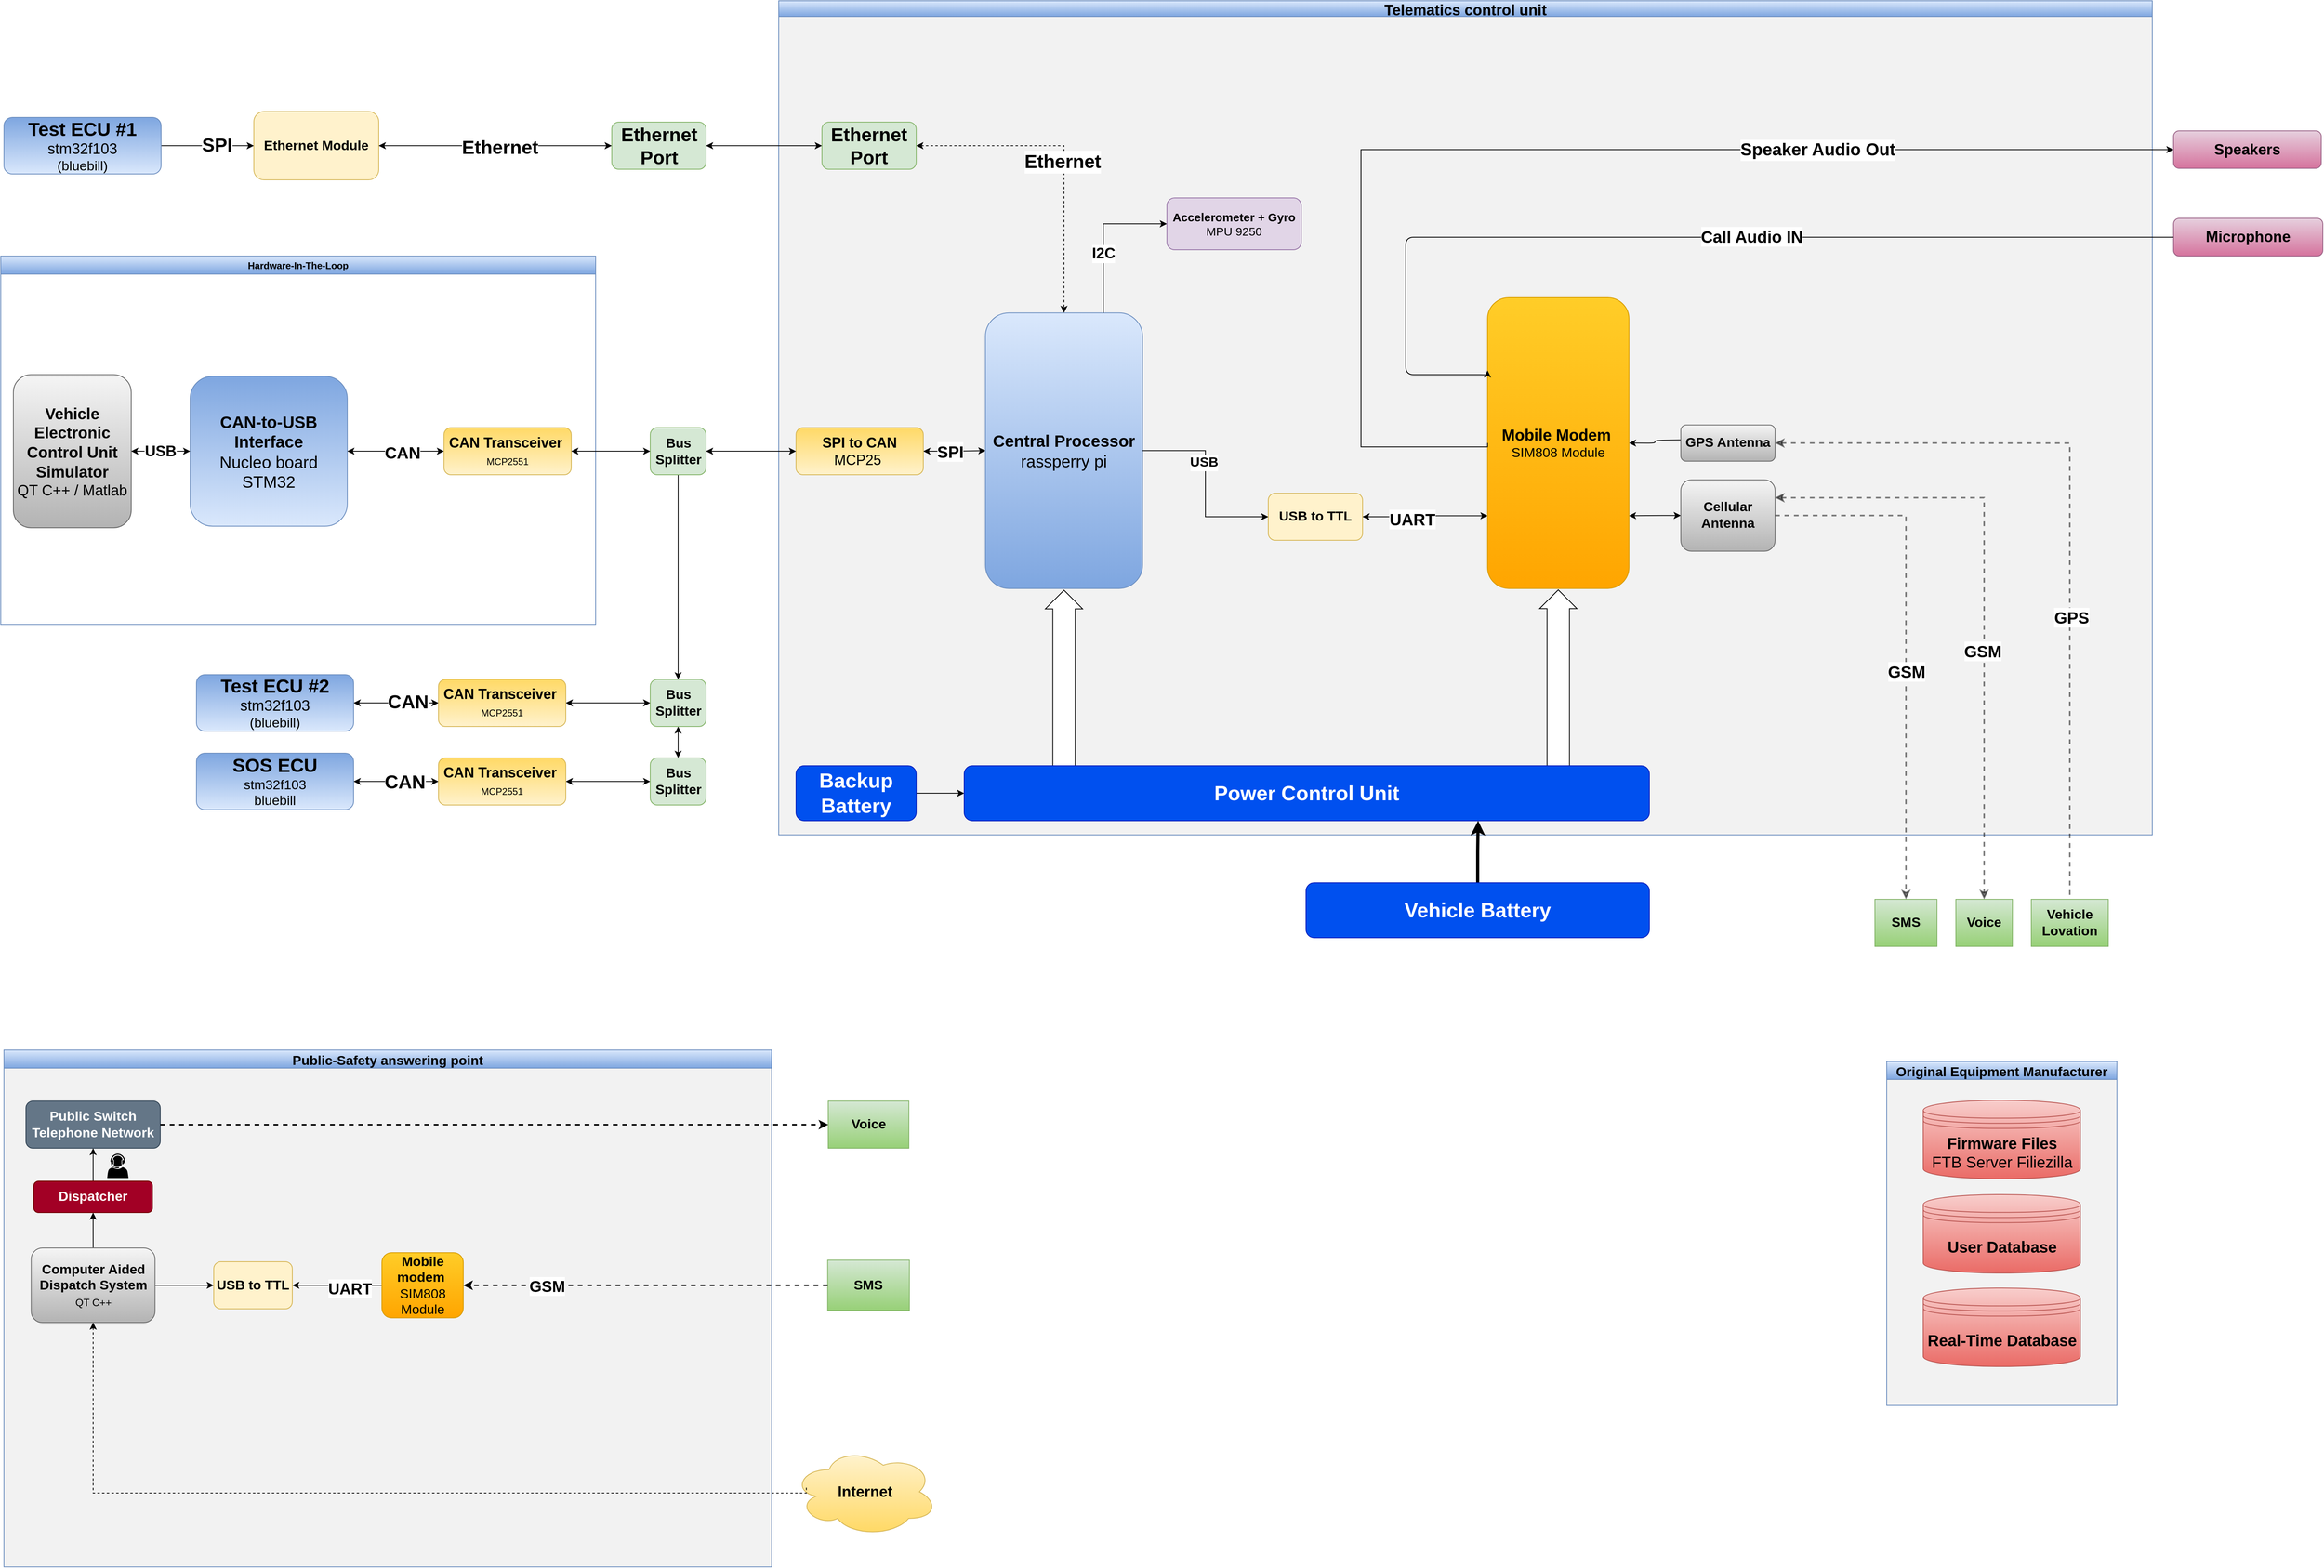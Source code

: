 <mxfile version="13.9.9" type="device"><diagram id="WvO2dlYxxCy-v5vZexDL" name="Page-1"><mxGraphModel dx="2093" dy="347" grid="0" gridSize="6" guides="1" tooltips="1" connect="1" arrows="1" fold="1" page="1" pageScale="1" pageWidth="1500" pageHeight="1200" math="0" shadow="0"><root><mxCell id="0"/><mxCell id="1" parent="0"/><mxCell id="P0qbFuE8XbZVuqwwPdYG-165" value="Original Equipment Manufacturer" style="swimlane;startSize=23;gradientColor=#7ea6e0;fillColor=#dae8fc;strokeColor=#6c8ebf;swimlaneFillColor=#f2f2f2;fontStyle=1;fontSize=17;" parent="1" vertex="1"><mxGeometry x="975" y="1574.52" width="293" height="438" as="geometry"/></mxCell><mxCell id="P0qbFuE8XbZVuqwwPdYG-166" value="User Database" style="shape=datastore;whiteSpace=wrap;html=1;gradientColor=#ea6b66;fillColor=#f8cecc;strokeColor=#b85450;fontStyle=1;fontSize=20;" parent="P0qbFuE8XbZVuqwwPdYG-165" vertex="1"><mxGeometry x="46.5" y="169.5" width="200" height="100" as="geometry"/></mxCell><mxCell id="P0qbFuE8XbZVuqwwPdYG-167" value="Real-Time Database&lt;br&gt;" style="shape=datastore;whiteSpace=wrap;html=1;gradientColor=#ea6b66;fillColor=#f8cecc;strokeColor=#b85450;fontStyle=1;fontSize=20;" parent="P0qbFuE8XbZVuqwwPdYG-165" vertex="1"><mxGeometry x="46.5" y="288.5" width="200" height="100" as="geometry"/></mxCell><mxCell id="P0qbFuE8XbZVuqwwPdYG-168" value="Firmware Files&lt;br&gt;&lt;span style=&quot;font-weight: normal&quot;&gt;FTB Server Filiezilla&lt;/span&gt;" style="shape=datastore;whiteSpace=wrap;html=1;gradientColor=#ea6b66;fillColor=#f8cecc;strokeColor=#b85450;fontStyle=1;fontSize=20;" parent="P0qbFuE8XbZVuqwwPdYG-165" vertex="1"><mxGeometry x="46.5" y="49.5" width="200" height="100" as="geometry"/></mxCell><mxCell id="P0qbFuE8XbZVuqwwPdYG-198" value="Telematics control unit" style="swimlane;startSize=20;shadow=0;swimlaneFillColor=#F2F2F2;fontStyle=1;fontSize=19;movable=1;gradientColor=#7ea6e0;fillColor=#dae8fc;strokeColor=#6c8ebf;" parent="1" vertex="1"><mxGeometry x="-435" y="224" width="1748" height="1062" as="geometry"><mxRectangle x="70" y="160" width="70" height="23" as="alternateBounds"/></mxGeometry></mxCell><mxCell id="P0qbFuE8XbZVuqwwPdYG-199" value="" style="verticalLabelPosition=bottom;shadow=0;dashed=0;align=center;html=1;verticalAlign=top;shape=mxgraph.electrical.transmission.straightBus;fontSize=26;rotation=-180;" parent="P0qbFuE8XbZVuqwwPdYG-198" vertex="1"><mxGeometry x="968.28" y="750.1" width="47.48" height="229.45" as="geometry"/></mxCell><mxCell id="P0qbFuE8XbZVuqwwPdYG-200" value="" style="verticalLabelPosition=bottom;shadow=0;dashed=0;align=center;html=1;verticalAlign=top;shape=mxgraph.electrical.transmission.straightBus;fontSize=26;rotation=-180;" parent="P0qbFuE8XbZVuqwwPdYG-198" vertex="1"><mxGeometry x="339.28" y="750.48" width="47.48" height="244.55" as="geometry"/></mxCell><mxCell id="P0qbFuE8XbZVuqwwPdYG-201" style="edgeStyle=orthogonalEdgeStyle;rounded=1;orthogonalLoop=1;jettySize=auto;html=1;entryX=1;entryY=0.5;entryDx=0;entryDy=0;startArrow=none;startFill=0;endArrow=classic;endFill=1;strokeColor=#000000;strokeWidth=1;fontSize=20;fontStyle=1" parent="P0qbFuE8XbZVuqwwPdYG-198" target="P0qbFuE8XbZVuqwwPdYG-210" edge="1"><mxGeometry relative="1" as="geometry"><mxPoint x="1085.28" y="660.73" as="targetPoint"/><mxPoint x="1147.97" y="559.165" as="sourcePoint"/></mxGeometry></mxCell><mxCell id="P0qbFuE8XbZVuqwwPdYG-202" style="edgeStyle=orthogonalEdgeStyle;rounded=1;orthogonalLoop=1;jettySize=auto;html=1;entryX=1;entryY=0.75;entryDx=0;entryDy=0;startArrow=classic;startFill=1;endArrow=classic;endFill=1;strokeColor=#000000;strokeWidth=1;fontSize=20;fontStyle=1;exitX=0;exitY=0.5;exitDx=0;exitDy=0;" parent="P0qbFuE8XbZVuqwwPdYG-198" source="P0qbFuE8XbZVuqwwPdYG-236" target="P0qbFuE8XbZVuqwwPdYG-210" edge="1"><mxGeometry relative="1" as="geometry"><mxPoint x="1085.28" y="740.83" as="targetPoint"/><mxPoint x="1147.97" y="650.415" as="sourcePoint"/></mxGeometry></mxCell><mxCell id="P0qbFuE8XbZVuqwwPdYG-207" value="&lt;font style=&quot;font-size: 21px&quot;&gt;Central Processor&lt;span style=&quot;font-weight: normal&quot;&gt;&lt;br&gt;rassperry pi&lt;br&gt;&lt;/span&gt;&lt;/font&gt;" style="rounded=1;whiteSpace=wrap;html=1;fillColor=#dae8fc;strokeColor=#6c8ebf;fontStyle=1;fontSize=17;gradientColor=#7ea6e0;" parent="P0qbFuE8XbZVuqwwPdYG-198" vertex="1"><mxGeometry x="263.02" y="397.33" width="200" height="351" as="geometry"/></mxCell><mxCell id="P0qbFuE8XbZVuqwwPdYG-210" value="&lt;font style=&quot;font-size: 20px&quot;&gt;Mobile Modem&lt;/font&gt;&amp;nbsp;&lt;br&gt;&lt;span style=&quot;font-weight: normal&quot;&gt;SIM808 Module&lt;/span&gt;" style="rounded=1;whiteSpace=wrap;html=1;fillColor=#ffcd28;strokeColor=#d79b00;fontSize=17;fontStyle=1;gradientColor=#ffa500;" parent="P0qbFuE8XbZVuqwwPdYG-198" vertex="1"><mxGeometry x="902.02" y="378" width="180" height="370.33" as="geometry"/></mxCell><mxCell id="P0qbFuE8XbZVuqwwPdYG-227" style="edgeStyle=orthogonalEdgeStyle;rounded=0;orthogonalLoop=1;jettySize=auto;html=1;startArrow=classic;startFill=1;endArrow=classic;endFill=1;fontSize=19;" parent="P0qbFuE8XbZVuqwwPdYG-198" source="P0qbFuE8XbZVuqwwPdYG-245" target="P0qbFuE8XbZVuqwwPdYG-207" edge="1"><mxGeometry relative="1" as="geometry"><mxPoint x="176" y="573" as="sourcePoint"/><mxPoint x="263.02" y="562.42" as="targetPoint"/></mxGeometry></mxCell><mxCell id="P0qbFuE8XbZVuqwwPdYG-228" value="&lt;b&gt;&lt;font style=&quot;font-size: 21px&quot;&gt;SPI&lt;/font&gt;&lt;/b&gt;" style="edgeLabel;html=1;align=center;verticalAlign=middle;resizable=0;points=[];fontSize=19;" parent="P0qbFuE8XbZVuqwwPdYG-227" vertex="1" connectable="0"><mxGeometry x="0.118" y="-2" relative="1" as="geometry"><mxPoint x="-9.67" y="-1.34" as="offset"/></mxGeometry></mxCell><mxCell id="P0qbFuE8XbZVuqwwPdYG-236" value="Cellular Antenna" style="rounded=1;whiteSpace=wrap;html=1;fillColor=#f5f5f5;strokeColor=#666666;fontSize=17;fontStyle=1;gradientColor=#b3b3b3;" parent="P0qbFuE8XbZVuqwwPdYG-198" vertex="1"><mxGeometry x="1147.97" y="610" width="120" height="90.83" as="geometry"/></mxCell><mxCell id="P0qbFuE8XbZVuqwwPdYG-237" value="GPS Antenna" style="rounded=1;whiteSpace=wrap;html=1;fillColor=#f5f5f5;strokeColor=#666666;fontSize=17;fontStyle=1;gradientColor=#b3b3b3;" parent="P0qbFuE8XbZVuqwwPdYG-198" vertex="1"><mxGeometry x="1147.97" y="540.09" width="120" height="46.16" as="geometry"/></mxCell><mxCell id="P0qbFuE8XbZVuqwwPdYG-239" style="edgeStyle=orthogonalEdgeStyle;rounded=0;orthogonalLoop=1;jettySize=auto;html=1;entryX=0.75;entryY=0;entryDx=0;entryDy=0;endArrow=none;endFill=0;strokeWidth=1;fontSize=19;startArrow=classic;startFill=1;" parent="P0qbFuE8XbZVuqwwPdYG-198" source="P0qbFuE8XbZVuqwwPdYG-241" target="P0qbFuE8XbZVuqwwPdYG-207" edge="1"><mxGeometry relative="1" as="geometry"/></mxCell><mxCell id="P0qbFuE8XbZVuqwwPdYG-240" value="I2C" style="edgeLabel;html=1;align=center;verticalAlign=middle;resizable=0;points=[];fontSize=19;fontStyle=1" parent="P0qbFuE8XbZVuqwwPdYG-239" vertex="1" connectable="0"><mxGeometry x="0.221" relative="1" as="geometry"><mxPoint as="offset"/></mxGeometry></mxCell><mxCell id="P0qbFuE8XbZVuqwwPdYG-241" value="Accelerometer + Gyro&lt;br&gt;&lt;span style=&quot;font-weight: normal&quot;&gt;MPU 9250&lt;/span&gt;" style="rounded=1;whiteSpace=wrap;html=1;fillColor=#e1d5e7;strokeColor=#9673a6;fontStyle=1;fontSize=15;" parent="P0qbFuE8XbZVuqwwPdYG-198" vertex="1"><mxGeometry x="494" y="251" width="171" height="66" as="geometry"/></mxCell><mxCell id="P0qbFuE8XbZVuqwwPdYG-245" value="SPI to CAN&lt;br&gt;&lt;span style=&quot;font-weight: normal&quot;&gt;MCP25&amp;nbsp;&lt;/span&gt;" style="rounded=1;whiteSpace=wrap;html=1;fontStyle=1;fontSize=18;fillColor=#fff2cc;strokeColor=#d6b656;gradientColor=#ffd966;direction=west;" parent="P0qbFuE8XbZVuqwwPdYG-198" vertex="1"><mxGeometry x="22" y="543.5" width="162" height="60" as="geometry"/></mxCell><mxCell id="P0qbFuE8XbZVuqwwPdYG-247" style="edgeStyle=orthogonalEdgeStyle;rounded=0;orthogonalLoop=1;jettySize=auto;html=1;" parent="P0qbFuE8XbZVuqwwPdYG-198" source="P0qbFuE8XbZVuqwwPdYG-248" target="P0qbFuE8XbZVuqwwPdYG-249" edge="1"><mxGeometry relative="1" as="geometry"/></mxCell><mxCell id="P0qbFuE8XbZVuqwwPdYG-248" value="&lt;font style=&quot;font-size: 26px;&quot;&gt;Backup Battery&lt;/font&gt;" style="rounded=1;whiteSpace=wrap;html=1;fontStyle=1;fontSize=26;fillColor=#0050ef;strokeColor=#001DBC;fontColor=#ffffff;" parent="P0qbFuE8XbZVuqwwPdYG-198" vertex="1"><mxGeometry x="22" y="974" width="153" height="70" as="geometry"/></mxCell><mxCell id="P0qbFuE8XbZVuqwwPdYG-249" value="&lt;b style=&quot;font-size: 26px;&quot;&gt;&lt;font style=&quot;font-size: 26px;&quot;&gt;Power Control Unit&lt;/font&gt;&lt;/b&gt;" style="rounded=1;whiteSpace=wrap;html=1;fontSize=26;fillColor=#0050ef;strokeColor=#001DBC;fontColor=#ffffff;" parent="P0qbFuE8XbZVuqwwPdYG-198" vertex="1"><mxGeometry x="236.02" y="974" width="871.98" height="70" as="geometry"/></mxCell><mxCell id="P0qbFuE8XbZVuqwwPdYG-385" value="Ethernet Port" style="rounded=1;whiteSpace=wrap;html=1;fontSize=24;fillColor=#d5e8d4;strokeColor=#82b366;fontStyle=1" parent="P0qbFuE8XbZVuqwwPdYG-198" vertex="1"><mxGeometry x="55" y="154.5" width="120" height="60" as="geometry"/></mxCell><mxCell id="P0qbFuE8XbZVuqwwPdYG-333" style="edgeStyle=orthogonalEdgeStyle;rounded=0;orthogonalLoop=1;jettySize=auto;html=1;fontSize=19;startArrow=classic;startFill=1;dashed=1;" parent="P0qbFuE8XbZVuqwwPdYG-198" source="P0qbFuE8XbZVuqwwPdYG-385" target="P0qbFuE8XbZVuqwwPdYG-207" edge="1"><mxGeometry relative="1" as="geometry"><mxPoint x="23.5" y="464.505" as="targetPoint"/></mxGeometry></mxCell><mxCell id="P0qbFuE8XbZVuqwwPdYG-337" value="Ethernet" style="edgeLabel;html=1;align=center;verticalAlign=middle;resizable=0;points=[];fontSize=24;fontStyle=1" parent="P0qbFuE8XbZVuqwwPdYG-333" vertex="1" connectable="0"><mxGeometry x="0.038" y="-2" relative="1" as="geometry"><mxPoint as="offset"/></mxGeometry></mxCell><mxCell id="Wt1LaFrQ6s1FWfu_oRo3-2" value="USB to TTL" style="rounded=1;whiteSpace=wrap;html=1;fillColor=#fff2cc;strokeColor=#d6b656;fontStyle=1;fontSize=17;" parent="P0qbFuE8XbZVuqwwPdYG-198" vertex="1"><mxGeometry x="623" y="627" width="120" height="60" as="geometry"/></mxCell><mxCell id="P0qbFuE8XbZVuqwwPdYG-243" style="edgeStyle=orthogonalEdgeStyle;rounded=1;orthogonalLoop=1;jettySize=auto;html=1;startArrow=classic;startFill=1;exitX=0;exitY=0.75;exitDx=0;exitDy=0;" parent="P0qbFuE8XbZVuqwwPdYG-198" source="P0qbFuE8XbZVuqwwPdYG-210" target="Wt1LaFrQ6s1FWfu_oRo3-2" edge="1"><mxGeometry relative="1" as="geometry"><mxPoint x="660" y="667" as="targetPoint"/><mxPoint x="890" y="654.057" as="sourcePoint"/></mxGeometry></mxCell><mxCell id="P0qbFuE8XbZVuqwwPdYG-244" value="&lt;font style=&quot;font-size: 21px&quot;&gt;UART&lt;/font&gt;" style="edgeLabel;html=1;align=center;verticalAlign=middle;resizable=0;points=[];fontSize=17;fontStyle=1" parent="P0qbFuE8XbZVuqwwPdYG-243" vertex="1" connectable="0"><mxGeometry x="-0.145" relative="1" as="geometry"><mxPoint x="-27.59" y="4.29" as="offset"/></mxGeometry></mxCell><mxCell id="Wt1LaFrQ6s1FWfu_oRo3-3" style="edgeStyle=orthogonalEdgeStyle;rounded=0;orthogonalLoop=1;jettySize=auto;html=1;" parent="P0qbFuE8XbZVuqwwPdYG-198" source="P0qbFuE8XbZVuqwwPdYG-207" target="Wt1LaFrQ6s1FWfu_oRo3-2" edge="1"><mxGeometry relative="1" as="geometry"/></mxCell><mxCell id="Wt1LaFrQ6s1FWfu_oRo3-4" value="USB" style="edgeLabel;html=1;align=center;verticalAlign=middle;resizable=0;points=[];fontSize=17;fontStyle=1" parent="Wt1LaFrQ6s1FWfu_oRo3-3" vertex="1" connectable="0"><mxGeometry x="-0.356" relative="1" as="geometry"><mxPoint x="-0.5" y="15.18" as="offset"/></mxGeometry></mxCell><mxCell id="P0qbFuE8XbZVuqwwPdYG-251" value="Speakers" style="rounded=1;whiteSpace=wrap;html=1;fillColor=#e6d0de;strokeColor=#996185;fontSize=19;fontStyle=1;gradientColor=#d5739d;" parent="1" vertex="1"><mxGeometry x="1340.0" y="389.6" width="188" height="47.83" as="geometry"/></mxCell><mxCell id="P0qbFuE8XbZVuqwwPdYG-252" value="Microphone" style="rounded=1;whiteSpace=wrap;html=1;fillColor=#e6d0de;strokeColor=#996185;fontSize=19;fontStyle=1;gradientColor=#d5739d;" parent="1" vertex="1"><mxGeometry x="1340" y="501" width="190" height="48" as="geometry"/></mxCell><mxCell id="P0qbFuE8XbZVuqwwPdYG-258" value="Hardware-In-The-Loop" style="swimlane;fillColor=#dae8fc;startSize=23;gradientColor=#7ea6e0;strokeColor=#6c8ebf;" parent="1" vertex="1"><mxGeometry x="-1425" y="549" width="757" height="469" as="geometry"/></mxCell><mxCell id="P0qbFuE8XbZVuqwwPdYG-260" value="&lt;font style=&quot;font-size: 21px&quot;&gt;CAN-to-USB Interface&lt;span style=&quot;font-weight: normal&quot;&gt;&lt;br&gt;Nucleo board&lt;br&gt;STM32&lt;br&gt;&lt;/span&gt;&lt;/font&gt;" style="rounded=1;whiteSpace=wrap;html=1;fillColor=#dae8fc;strokeColor=#6c8ebf;fontStyle=1;fontSize=17;gradientColor=#7ea6e0;direction=west;" parent="P0qbFuE8XbZVuqwwPdYG-258" vertex="1"><mxGeometry x="241" y="153" width="200" height="191" as="geometry"/></mxCell><mxCell id="P0qbFuE8XbZVuqwwPdYG-263" style="edgeStyle=orthogonalEdgeStyle;rounded=0;orthogonalLoop=1;jettySize=auto;html=1;exitX=1;exitY=0.5;exitDx=0;exitDy=0;entryX=0;entryY=0.5;entryDx=0;entryDy=0;startArrow=classic;startFill=1;" parent="P0qbFuE8XbZVuqwwPdYG-258" source="P0qbFuE8XbZVuqwwPdYG-271" target="P0qbFuE8XbZVuqwwPdYG-260" edge="1"><mxGeometry relative="1" as="geometry"><mxPoint x="437" y="245.93" as="targetPoint"/><mxPoint x="562" y="259.5" as="sourcePoint"/></mxGeometry></mxCell><mxCell id="P0qbFuE8XbZVuqwwPdYG-264" value="CAN" style="edgeLabel;html=1;align=center;verticalAlign=middle;resizable=0;points=[];fontSize=21;fontStyle=1" parent="P0qbFuE8XbZVuqwwPdYG-263" vertex="1" connectable="0"><mxGeometry x="-0.132" y="1" relative="1" as="geometry"><mxPoint as="offset"/></mxGeometry></mxCell><mxCell id="P0qbFuE8XbZVuqwwPdYG-265" value="&lt;font&gt;&lt;b&gt;&lt;font style=&quot;font-size: 20px&quot;&gt;Vehicle Electronic Control Unit Simulator&lt;/font&gt;&lt;/b&gt;&lt;br&gt;&lt;font style=&quot;font-size: 19px&quot;&gt;QT C++ / Matlab&lt;/font&gt;&lt;br&gt;&lt;/font&gt;" style="rounded=1;whiteSpace=wrap;html=1;fontSize=19;fillColor=#f5f5f5;strokeColor=#666666;gradientColor=#b3b3b3;" parent="P0qbFuE8XbZVuqwwPdYG-258" vertex="1"><mxGeometry x="16" y="151" width="150" height="195" as="geometry"/></mxCell><mxCell id="P0qbFuE8XbZVuqwwPdYG-266" style="edgeStyle=orthogonalEdgeStyle;rounded=0;orthogonalLoop=1;jettySize=auto;html=1;startArrow=classic;startFill=1;endArrow=classic;endFill=1;fontSize=19;" parent="P0qbFuE8XbZVuqwwPdYG-258" source="P0qbFuE8XbZVuqwwPdYG-265" target="P0qbFuE8XbZVuqwwPdYG-260" edge="1"><mxGeometry relative="1" as="geometry"><mxPoint x="173" y="245.68" as="targetPoint"/></mxGeometry></mxCell><mxCell id="P0qbFuE8XbZVuqwwPdYG-267" value="USB" style="edgeLabel;html=1;align=center;verticalAlign=middle;resizable=0;points=[];fontSize=19;fontStyle=1" parent="P0qbFuE8XbZVuqwwPdYG-266" vertex="1" connectable="0"><mxGeometry x="-0.252" y="-2" relative="1" as="geometry"><mxPoint x="8.76" y="-2.07" as="offset"/></mxGeometry></mxCell><mxCell id="P0qbFuE8XbZVuqwwPdYG-271" value="CAN Transceiver&amp;nbsp;&lt;br&gt;&lt;span style=&quot;font-weight: normal&quot;&gt;&lt;font style=&quot;font-size: 12px&quot;&gt;MCP2551&lt;/font&gt;&lt;/span&gt;" style="rounded=1;whiteSpace=wrap;html=1;fontStyle=1;fontSize=18;fillColor=#fff2cc;strokeColor=#d6b656;gradientColor=#ffd966;direction=west;" parent="P0qbFuE8XbZVuqwwPdYG-258" vertex="1"><mxGeometry x="564" y="218.5" width="162" height="60" as="geometry"/></mxCell><mxCell id="P0qbFuE8XbZVuqwwPdYG-274" style="edgeStyle=orthogonalEdgeStyle;rounded=0;jumpStyle=arc;jumpSize=14;orthogonalLoop=1;jettySize=auto;html=1;entryX=0;entryY=0.5;entryDx=0;entryDy=0;exitX=0;exitY=0.5;exitDx=0;exitDy=0;" parent="1" source="P0qbFuE8XbZVuqwwPdYG-210" target="P0qbFuE8XbZVuqwwPdYG-251" edge="1"><mxGeometry relative="1" as="geometry"><mxPoint x="251" y="612" as="sourcePoint"/><Array as="points"><mxPoint x="306" y="792"/><mxPoint x="306" y="414"/></Array></mxGeometry></mxCell><mxCell id="P0qbFuE8XbZVuqwwPdYG-275" value="Speaker Audio Out" style="edgeLabel;html=1;align=center;verticalAlign=middle;resizable=0;points=[];fontSize=22;fontStyle=1" parent="P0qbFuE8XbZVuqwwPdYG-274" vertex="1" connectable="0"><mxGeometry x="-0.064" y="-5" relative="1" as="geometry"><mxPoint x="387" y="-4.95" as="offset"/></mxGeometry></mxCell><mxCell id="P0qbFuE8XbZVuqwwPdYG-276" style="edgeStyle=orthogonalEdgeStyle;rounded=1;orthogonalLoop=1;jettySize=auto;html=1;startArrow=none;startFill=0;endArrow=classic;endFill=1;strokeColor=#000000;strokeWidth=1;fontSize=20;fontStyle=1;exitX=0;exitY=0.5;exitDx=0;exitDy=0;entryX=0;entryY=0.25;entryDx=0;entryDy=0;" parent="1" source="P0qbFuE8XbZVuqwwPdYG-252" target="P0qbFuE8XbZVuqwwPdYG-210" edge="1"><mxGeometry relative="1" as="geometry"><mxPoint x="777" y="621" as="targetPoint"/><Array as="points"><mxPoint x="363" y="525"/><mxPoint x="363" y="700"/></Array></mxGeometry></mxCell><mxCell id="P0qbFuE8XbZVuqwwPdYG-277" value="&lt;font style=&quot;font-size: 21px&quot;&gt;Call Audio IN&lt;/font&gt;" style="edgeLabel;html=1;align=center;verticalAlign=middle;resizable=0;points=[];fontSize=17;fontStyle=1" parent="P0qbFuE8XbZVuqwwPdYG-276" vertex="1" connectable="0"><mxGeometry x="-0.148" y="-1" relative="1" as="geometry"><mxPoint as="offset"/></mxGeometry></mxCell><mxCell id="P0qbFuE8XbZVuqwwPdYG-280" value="SMS" style="rounded=0;whiteSpace=wrap;html=1;fontSize=17;align=center;fontStyle=1;fillColor=#d5e8d4;strokeColor=#82b366;gradientColor=#97d077;" parent="1" vertex="1"><mxGeometry x="960" y="1368" width="79" height="60" as="geometry"/></mxCell><mxCell id="P0qbFuE8XbZVuqwwPdYG-282" value="Voice" style="rounded=0;whiteSpace=wrap;html=1;fontSize=17;align=center;fontStyle=1;fillColor=#d5e8d4;strokeColor=#82b366;gradientColor=#97d077;" parent="1" vertex="1"><mxGeometry x="1063" y="1368" width="72" height="60" as="geometry"/></mxCell><mxCell id="P0qbFuE8XbZVuqwwPdYG-283" value="Vehicle Lovation" style="rounded=0;whiteSpace=wrap;html=1;fontSize=17;align=center;fontStyle=1;fillColor=#d5e8d4;strokeColor=#82b366;gradientColor=#97d077;" parent="1" vertex="1"><mxGeometry x="1159" y="1368" width="98" height="60" as="geometry"/></mxCell><mxCell id="P0qbFuE8XbZVuqwwPdYG-284" style="edgeStyle=orthogonalEdgeStyle;rounded=0;orthogonalLoop=1;jettySize=auto;html=1;exitX=1;exitY=0.5;exitDx=0;exitDy=0;startArrow=none;startFill=0;endArrow=classic;endFill=1;strokeWidth=2;fontSize=17;entryX=0.5;entryY=0;entryDx=0;entryDy=0;dashed=1;opacity=50;" parent="1" source="P0qbFuE8XbZVuqwwPdYG-236" target="P0qbFuE8XbZVuqwwPdYG-280" edge="1"><mxGeometry relative="1" as="geometry"><mxPoint x="954.97" y="1052.83" as="targetPoint"/><mxPoint x="797.97" y="931.415" as="sourcePoint"/></mxGeometry></mxCell><mxCell id="P0qbFuE8XbZVuqwwPdYG-285" value="&lt;font style=&quot;font-size: 21px&quot;&gt;GSM&lt;/font&gt;" style="edgeLabel;html=1;align=center;verticalAlign=middle;resizable=0;points=[];fontSize=17;fontStyle=1" parent="P0qbFuE8XbZVuqwwPdYG-284" vertex="1" connectable="0"><mxGeometry x="0.234" relative="1" as="geometry"><mxPoint x="-0.02" y="-39.12" as="offset"/></mxGeometry></mxCell><mxCell id="P0qbFuE8XbZVuqwwPdYG-288" style="edgeStyle=orthogonalEdgeStyle;rounded=0;orthogonalLoop=1;jettySize=auto;html=1;exitX=1;exitY=0.25;exitDx=0;exitDy=0;strokeWidth=2;startArrow=classic;startFill=1;dashed=1;opacity=50;" parent="1" source="P0qbFuE8XbZVuqwwPdYG-236" target="P0qbFuE8XbZVuqwwPdYG-282" edge="1"><mxGeometry relative="1" as="geometry"><mxPoint x="797.97" y="902.707" as="sourcePoint"/></mxGeometry></mxCell><mxCell id="P0qbFuE8XbZVuqwwPdYG-289" value="&lt;font style=&quot;font-size: 21px&quot;&gt;GSM&lt;/font&gt;" style="edgeLabel;html=1;align=center;verticalAlign=middle;resizable=0;points=[];fontSize=17;fontStyle=1" parent="P0qbFuE8XbZVuqwwPdYG-288" vertex="1" connectable="0"><mxGeometry x="0.386" relative="1" as="geometry"><mxPoint x="-2" y="-77.47" as="offset"/></mxGeometry></mxCell><mxCell id="P0qbFuE8XbZVuqwwPdYG-290" style="edgeStyle=orthogonalEdgeStyle;rounded=0;orthogonalLoop=1;jettySize=auto;html=1;startArrow=classic;startFill=1;endArrow=none;endFill=0;strokeWidth=2;fontSize=32;entryX=0.5;entryY=0;entryDx=0;entryDy=0;exitX=1;exitY=0.5;exitDx=0;exitDy=0;dashed=1;opacity=50;" parent="1" source="P0qbFuE8XbZVuqwwPdYG-237" target="P0qbFuE8XbZVuqwwPdYG-283" edge="1"><mxGeometry relative="1" as="geometry"><mxPoint x="1028.303" y="1053.497" as="targetPoint"/><mxPoint x="797.97" y="840.2" as="sourcePoint"/></mxGeometry></mxCell><mxCell id="P0qbFuE8XbZVuqwwPdYG-291" value="&lt;font style=&quot;font-size: 21px&quot;&gt;GPS&lt;/font&gt;" style="edgeLabel;html=1;align=center;verticalAlign=middle;resizable=0;points=[];fontSize=17;fontStyle=1" parent="P0qbFuE8XbZVuqwwPdYG-290" vertex="1" connectable="0"><mxGeometry x="0.524" y="5" relative="1" as="geometry"><mxPoint x="-3.02" y="-131.94" as="offset"/></mxGeometry></mxCell><mxCell id="P0qbFuE8XbZVuqwwPdYG-301" style="edgeStyle=orthogonalEdgeStyle;rounded=0;orthogonalLoop=1;jettySize=auto;html=1;entryX=0.75;entryY=1;entryDx=0;entryDy=0;fillColor=#ffffff;fontSize=26;strokeWidth=4;" parent="1" source="P0qbFuE8XbZVuqwwPdYG-302" target="P0qbFuE8XbZVuqwwPdYG-249" edge="1"><mxGeometry relative="1" as="geometry"/></mxCell><mxCell id="P0qbFuE8XbZVuqwwPdYG-302" value="Vehicle Battery" style="rounded=1;whiteSpace=wrap;html=1;fontStyle=1;fontSize=26;fillColor=#0050ef;strokeColor=#001DBC;fontColor=#ffffff;" parent="1" vertex="1"><mxGeometry x="236" y="1347" width="437" height="70" as="geometry"/></mxCell><mxCell id="P0qbFuE8XbZVuqwwPdYG-331" style="edgeStyle=orthogonalEdgeStyle;rounded=0;orthogonalLoop=1;jettySize=auto;html=1;fontSize=19;exitX=0.5;exitY=1;exitDx=0;exitDy=0;" parent="1" source="P0qbFuE8XbZVuqwwPdYG-314" target="P0qbFuE8XbZVuqwwPdYG-323" edge="1"><mxGeometry relative="1" as="geometry"><mxPoint x="-563" y="927.0" as="sourcePoint"/></mxGeometry></mxCell><mxCell id="P0qbFuE8XbZVuqwwPdYG-314" value="Bus Splitter" style="rounded=1;whiteSpace=wrap;html=1;fontSize=17;fillColor=#d5e8d4;strokeColor=#82b366;fontStyle=1" parent="1" vertex="1"><mxGeometry x="-598.5" y="767.5" width="71" height="60" as="geometry"/></mxCell><mxCell id="P0qbFuE8XbZVuqwwPdYG-315" style="edgeStyle=orthogonalEdgeStyle;rounded=0;orthogonalLoop=1;jettySize=auto;html=1;startArrow=classic;startFill=1;endArrow=classic;endFill=1;fontSize=17;" parent="1" source="P0qbFuE8XbZVuqwwPdYG-271" target="P0qbFuE8XbZVuqwwPdYG-314" edge="1"><mxGeometry relative="1" as="geometry"/></mxCell><mxCell id="P0qbFuE8XbZVuqwwPdYG-316" style="edgeStyle=orthogonalEdgeStyle;rounded=0;orthogonalLoop=1;jettySize=auto;html=1;startArrow=classic;startFill=1;endArrow=classic;endFill=1;fontSize=17;" parent="1" source="P0qbFuE8XbZVuqwwPdYG-245" target="P0qbFuE8XbZVuqwwPdYG-314" edge="1"><mxGeometry relative="1" as="geometry"/></mxCell><mxCell id="P0qbFuE8XbZVuqwwPdYG-317" style="edgeStyle=orthogonalEdgeStyle;rounded=0;orthogonalLoop=1;jettySize=auto;html=1;entryX=0;entryY=0.5;entryDx=0;entryDy=0;startArrow=classic;startFill=1;endArrow=classic;endFill=1;fontSize=17;" parent="1" source="P0qbFuE8XbZVuqwwPdYG-319" target="P0qbFuE8XbZVuqwwPdYG-320" edge="1"><mxGeometry relative="1" as="geometry"><Array as="points"><mxPoint x="-911" y="1218"/><mxPoint x="-911" y="1218"/></Array></mxGeometry></mxCell><mxCell id="P0qbFuE8XbZVuqwwPdYG-392" value="CAN" style="edgeLabel;html=1;align=center;verticalAlign=middle;resizable=0;points=[];fontSize=24;fontStyle=1" parent="P0qbFuE8XbZVuqwwPdYG-317" vertex="1" connectable="0"><mxGeometry x="-0.202" y="1" relative="1" as="geometry"><mxPoint as="offset"/></mxGeometry></mxCell><mxCell id="P0qbFuE8XbZVuqwwPdYG-318" style="edgeStyle=orthogonalEdgeStyle;rounded=0;orthogonalLoop=1;jettySize=auto;html=1;startArrow=classic;startFill=1;endArrow=classic;endFill=1;fontSize=17;" parent="1" source="P0qbFuE8XbZVuqwwPdYG-319" target="P0qbFuE8XbZVuqwwPdYG-322" edge="1"><mxGeometry relative="1" as="geometry"/></mxCell><mxCell id="P0qbFuE8XbZVuqwwPdYG-319" value="CAN Transceiver&amp;nbsp;&lt;br&gt;&lt;span style=&quot;font-weight: normal&quot;&gt;&lt;font style=&quot;font-size: 12px&quot;&gt;MCP2551&lt;/font&gt;&lt;/span&gt;" style="rounded=1;whiteSpace=wrap;html=1;fontStyle=1;fontSize=18;fillColor=#fff2cc;strokeColor=#d6b656;gradientColor=#ffd966;direction=west;" parent="1" vertex="1"><mxGeometry x="-868" y="1188" width="162" height="60" as="geometry"/></mxCell><mxCell id="P0qbFuE8XbZVuqwwPdYG-320" value="&lt;font&gt;&lt;span style=&quot;font-size: 24px&quot;&gt;SOS ECU&lt;br&gt;&lt;/span&gt;&lt;span style=&quot;font-weight: normal&quot;&gt;stm32f103&lt;br&gt;bluebill&lt;/span&gt;&lt;br&gt;&lt;/font&gt;" style="rounded=1;whiteSpace=wrap;html=1;fillColor=#dae8fc;strokeColor=#6c8ebf;fontStyle=1;fontSize=17;gradientColor=#7ea6e0;direction=west;" parent="1" vertex="1"><mxGeometry x="-1176" y="1182" width="200" height="72" as="geometry"/></mxCell><mxCell id="P0qbFuE8XbZVuqwwPdYG-321" style="edgeStyle=orthogonalEdgeStyle;rounded=0;orthogonalLoop=1;jettySize=auto;html=1;startArrow=classic;startFill=1;endArrow=classic;endFill=1;fontSize=17;" parent="1" source="P0qbFuE8XbZVuqwwPdYG-322" target="P0qbFuE8XbZVuqwwPdYG-323" edge="1"><mxGeometry relative="1" as="geometry"/></mxCell><mxCell id="P0qbFuE8XbZVuqwwPdYG-322" value="Bus Splitter" style="rounded=1;whiteSpace=wrap;html=1;fontSize=17;fillColor=#d5e8d4;strokeColor=#82b366;fontStyle=1" parent="1" vertex="1"><mxGeometry x="-598.5" y="1188" width="71" height="60" as="geometry"/></mxCell><mxCell id="P0qbFuE8XbZVuqwwPdYG-323" value="Bus Splitter" style="rounded=1;whiteSpace=wrap;html=1;fontSize=17;fillColor=#d5e8d4;strokeColor=#82b366;fontStyle=1" parent="1" vertex="1"><mxGeometry x="-598.5" y="1088" width="71" height="60" as="geometry"/></mxCell><mxCell id="P0qbFuE8XbZVuqwwPdYG-324" style="edgeStyle=orthogonalEdgeStyle;rounded=0;orthogonalLoop=1;jettySize=auto;html=1;entryX=0;entryY=0.5;entryDx=0;entryDy=0;startArrow=classic;startFill=1;endArrow=classic;endFill=1;fontSize=17;" parent="1" source="P0qbFuE8XbZVuqwwPdYG-326" target="P0qbFuE8XbZVuqwwPdYG-323" edge="1"><mxGeometry relative="1" as="geometry"/></mxCell><mxCell id="P0qbFuE8XbZVuqwwPdYG-325" style="edgeStyle=orthogonalEdgeStyle;rounded=0;orthogonalLoop=1;jettySize=auto;html=1;startArrow=classic;startFill=1;endArrow=classic;endFill=1;fontSize=17;" parent="1" source="P0qbFuE8XbZVuqwwPdYG-326" target="P0qbFuE8XbZVuqwwPdYG-327" edge="1"><mxGeometry relative="1" as="geometry"/></mxCell><mxCell id="P0qbFuE8XbZVuqwwPdYG-391" value="CAN" style="edgeLabel;html=1;align=center;verticalAlign=middle;resizable=0;points=[];fontSize=24;fontStyle=1" parent="P0qbFuE8XbZVuqwwPdYG-325" vertex="1" connectable="0"><mxGeometry x="-0.267" y="-1" relative="1" as="geometry"><mxPoint as="offset"/></mxGeometry></mxCell><mxCell id="P0qbFuE8XbZVuqwwPdYG-326" value="CAN Transceiver&amp;nbsp;&lt;br&gt;&lt;span style=&quot;font-weight: normal&quot;&gt;&lt;font style=&quot;font-size: 12px&quot;&gt;MCP2551&lt;/font&gt;&lt;/span&gt;" style="rounded=1;whiteSpace=wrap;html=1;fontStyle=1;fontSize=18;fillColor=#fff2cc;strokeColor=#d6b656;gradientColor=#ffd966;direction=west;" parent="1" vertex="1"><mxGeometry x="-868" y="1088" width="162" height="60" as="geometry"/></mxCell><mxCell id="P0qbFuE8XbZVuqwwPdYG-327" value="&lt;font&gt;&lt;span style=&quot;font-size: 24px&quot;&gt;Test ECU #2&lt;/span&gt;&lt;br&gt;&lt;span style=&quot;font-size: 19px ; font-weight: normal&quot;&gt;stm32f103&lt;br&gt;&lt;/span&gt;&lt;span style=&quot;font-weight: normal&quot;&gt;(bluebill)&lt;/span&gt;&lt;br&gt;&lt;/font&gt;" style="rounded=1;whiteSpace=wrap;html=1;fillColor=#dae8fc;strokeColor=#6c8ebf;fontStyle=1;fontSize=17;gradientColor=#7ea6e0;direction=west;" parent="1" vertex="1"><mxGeometry x="-1176" y="1082" width="200" height="72" as="geometry"/></mxCell><mxCell id="P0qbFuE8XbZVuqwwPdYG-332" value="Ethernet Module" style="rounded=1;whiteSpace=wrap;html=1;fillColor=#fff2cc;strokeColor=#d6b656;fontStyle=1;fontSize=17;" parent="1" vertex="1"><mxGeometry x="-1103" y="365" width="159" height="87.01" as="geometry"/></mxCell><mxCell id="P0qbFuE8XbZVuqwwPdYG-335" style="edgeStyle=orthogonalEdgeStyle;rounded=0;orthogonalLoop=1;jettySize=auto;html=1;fontSize=19;" parent="1" source="P0qbFuE8XbZVuqwwPdYG-334" target="P0qbFuE8XbZVuqwwPdYG-332" edge="1"><mxGeometry relative="1" as="geometry"/></mxCell><mxCell id="P0qbFuE8XbZVuqwwPdYG-336" value="SPI" style="edgeLabel;html=1;align=center;verticalAlign=middle;resizable=0;points=[];fontSize=24;fontStyle=1" parent="P0qbFuE8XbZVuqwwPdYG-335" vertex="1" connectable="0"><mxGeometry x="0.198" y="1" relative="1" as="geometry"><mxPoint as="offset"/></mxGeometry></mxCell><mxCell id="P0qbFuE8XbZVuqwwPdYG-334" value="&lt;font&gt;&lt;span style=&quot;font-size: 24px&quot;&gt;Test ECU #1&lt;/span&gt;&lt;br&gt;&lt;span style=&quot;font-size: 19px ; font-weight: normal&quot;&gt;stm32f103&lt;br&gt;&lt;/span&gt;&lt;span style=&quot;font-weight: normal&quot;&gt;(bluebill)&lt;/span&gt;&lt;br&gt;&lt;/font&gt;" style="rounded=1;whiteSpace=wrap;html=1;fillColor=#dae8fc;strokeColor=#6c8ebf;fontStyle=1;fontSize=17;gradientColor=#7ea6e0;direction=west;" parent="1" vertex="1"><mxGeometry x="-1421" y="372.5" width="200" height="72" as="geometry"/></mxCell><mxCell id="P0qbFuE8XbZVuqwwPdYG-341" value="Public-Safety answering point" style="swimlane;startSize=23;gradientColor=#7ea6e0;fillColor=#dae8fc;strokeColor=#6c8ebf;swimlaneFillColor=#f2f2f2;fontStyle=1;fontSize=17;" parent="1" vertex="1"><mxGeometry x="-1421" y="1560" width="977" height="658" as="geometry"/></mxCell><mxCell id="P0qbFuE8XbZVuqwwPdYG-345" value="Public Switch Telephone Network" style="rounded=1;whiteSpace=wrap;html=1;fillColor=#647687;strokeColor=#314354;fontSize=17;fontStyle=1;fontColor=#ffffff;" parent="P0qbFuE8XbZVuqwwPdYG-341" vertex="1"><mxGeometry x="28" y="65" width="171" height="60" as="geometry"/></mxCell><mxCell id="P0qbFuE8XbZVuqwwPdYG-347" style="edgeStyle=orthogonalEdgeStyle;rounded=1;jumpStyle=arc;jumpSize=14;orthogonalLoop=1;jettySize=auto;html=1;entryX=1;entryY=0.5;entryDx=0;entryDy=0;shadow=0;strokeWidth=1;" parent="P0qbFuE8XbZVuqwwPdYG-341" source="P0qbFuE8XbZVuqwwPdYG-349" target="P0qbFuE8XbZVuqwwPdYG-360" edge="1"><mxGeometry relative="1" as="geometry"/></mxCell><mxCell id="P0qbFuE8XbZVuqwwPdYG-348" value="UART" style="edgeLabel;html=1;align=center;verticalAlign=middle;resizable=0;points=[];fontSize=20;fontStyle=1" parent="P0qbFuE8XbZVuqwwPdYG-347" vertex="1" connectable="0"><mxGeometry x="-0.233" y="-2" relative="1" as="geometry"><mxPoint x="2" y="5.18" as="offset"/></mxGeometry></mxCell><mxCell id="P0qbFuE8XbZVuqwwPdYG-349" value="Mobile modem&amp;nbsp;&lt;br&gt;&lt;span style=&quot;font-weight: normal&quot;&gt;SIM808 Module&lt;/span&gt;" style="rounded=1;whiteSpace=wrap;html=1;fillColor=#ffcd28;strokeColor=#d79b00;fontSize=17;fontStyle=1;gradientColor=#ffa500;" parent="P0qbFuE8XbZVuqwwPdYG-341" vertex="1"><mxGeometry x="481.0" y="258.01" width="103.58" height="83" as="geometry"/></mxCell><mxCell id="P0qbFuE8XbZVuqwwPdYG-350" value="" style="pointerEvents=1;shadow=0;dashed=0;html=1;strokeColor=none;labelPosition=center;verticalLabelPosition=bottom;verticalAlign=top;outlineConnect=0;align=center;shape=mxgraph.office.users.call_center_agent;labelBackgroundColor=#ffffff;fontSize=23;fillColor=#000000;" parent="P0qbFuE8XbZVuqwwPdYG-341" vertex="1"><mxGeometry x="131.5" y="132" width="27" height="30.99" as="geometry"/></mxCell><mxCell id="P0qbFuE8XbZVuqwwPdYG-353" style="edgeStyle=orthogonalEdgeStyle;rounded=0;orthogonalLoop=1;jettySize=auto;html=1;startArrow=classic;startFill=1;endArrow=none;endFill=0;strokeWidth=1;fontSize=17;" parent="P0qbFuE8XbZVuqwwPdYG-341" source="P0qbFuE8XbZVuqwwPdYG-355" target="P0qbFuE8XbZVuqwwPdYG-362" edge="1"><mxGeometry relative="1" as="geometry"/></mxCell><mxCell id="P0qbFuE8XbZVuqwwPdYG-354" style="edgeStyle=orthogonalEdgeStyle;rounded=0;orthogonalLoop=1;jettySize=auto;html=1;fontSize=19;" parent="P0qbFuE8XbZVuqwwPdYG-341" source="P0qbFuE8XbZVuqwwPdYG-355" target="P0qbFuE8XbZVuqwwPdYG-345" edge="1"><mxGeometry relative="1" as="geometry"/></mxCell><mxCell id="P0qbFuE8XbZVuqwwPdYG-355" value="Dispatcher" style="rounded=1;whiteSpace=wrap;html=1;fillColor=#a20025;strokeColor=#6F0000;fontColor=#ffffff;fontStyle=1;fontSize=17;" parent="P0qbFuE8XbZVuqwwPdYG-341" vertex="1"><mxGeometry x="38" y="167" width="151" height="40" as="geometry"/></mxCell><mxCell id="P0qbFuE8XbZVuqwwPdYG-382" style="edgeStyle=orthogonalEdgeStyle;rounded=0;orthogonalLoop=1;jettySize=auto;html=1;startArrow=classic;startFill=1;endArrow=none;endFill=0;fontSize=24;entryX=1;entryY=0.5;entryDx=0;entryDy=0;" parent="P0qbFuE8XbZVuqwwPdYG-341" source="P0qbFuE8XbZVuqwwPdYG-360" target="P0qbFuE8XbZVuqwwPdYG-362" edge="1"><mxGeometry relative="1" as="geometry"/></mxCell><mxCell id="P0qbFuE8XbZVuqwwPdYG-360" value="USB to TTL" style="rounded=1;whiteSpace=wrap;html=1;fillColor=#fff2cc;strokeColor=#d6b656;fontStyle=1;fontSize=17;" parent="P0qbFuE8XbZVuqwwPdYG-341" vertex="1"><mxGeometry x="267.0" y="269.51" width="100" height="60" as="geometry"/></mxCell><mxCell id="P0qbFuE8XbZVuqwwPdYG-362" value="Computer Aided Dispatch System&lt;br&gt;&lt;span style=&quot;font-weight: normal&quot;&gt;&lt;font style=&quot;font-size: 13px&quot;&gt;QT C++&lt;/font&gt;&lt;/span&gt;" style="rounded=1;whiteSpace=wrap;html=1;fillColor=#f5f5f5;strokeColor=#666666;fontStyle=1;fontSize=17;gradientColor=#b3b3b3;" parent="P0qbFuE8XbZVuqwwPdYG-341" vertex="1"><mxGeometry x="34.75" y="252.02" width="157.5" height="94.99" as="geometry"/></mxCell><mxCell id="P0qbFuE8XbZVuqwwPdYG-375" value="Voice" style="rounded=0;whiteSpace=wrap;html=1;fontSize=17;align=center;fontStyle=1;fillColor=#d5e8d4;strokeColor=#82b366;gradientColor=#97d077;" parent="1" vertex="1"><mxGeometry x="-372.0" y="1625" width="102.58" height="60" as="geometry"/></mxCell><mxCell id="P0qbFuE8XbZVuqwwPdYG-376" style="edgeStyle=orthogonalEdgeStyle;rounded=0;orthogonalLoop=1;jettySize=auto;html=1;entryX=0;entryY=0.5;entryDx=0;entryDy=0;startArrow=none;startFill=0;endArrow=classic;endFill=1;strokeWidth=2;fontSize=17;dashed=1;" parent="1" source="P0qbFuE8XbZVuqwwPdYG-345" target="P0qbFuE8XbZVuqwwPdYG-375" edge="1"><mxGeometry relative="1" as="geometry"/></mxCell><mxCell id="P0qbFuE8XbZVuqwwPdYG-377" value="SMS" style="rounded=0;whiteSpace=wrap;html=1;fontSize=17;align=center;fontStyle=1;fillColor=#d5e8d4;strokeColor=#82b366;gradientColor=#97d077;" parent="1" vertex="1"><mxGeometry x="-372.71" y="1827.51" width="104" height="64.01" as="geometry"/></mxCell><mxCell id="P0qbFuE8XbZVuqwwPdYG-378" style="edgeStyle=orthogonalEdgeStyle;rounded=1;jumpStyle=arc;jumpSize=14;orthogonalLoop=1;jettySize=auto;html=1;entryX=1;entryY=0.5;entryDx=0;entryDy=0;shadow=0;strokeWidth=2;dashed=1;" parent="1" source="P0qbFuE8XbZVuqwwPdYG-377" target="P0qbFuE8XbZVuqwwPdYG-349" edge="1"><mxGeometry relative="1" as="geometry"/></mxCell><mxCell id="P0qbFuE8XbZVuqwwPdYG-379" value="GSM" style="edgeLabel;html=1;align=center;verticalAlign=middle;resizable=0;points=[];fontSize=20;fontStyle=1" parent="P0qbFuE8XbZVuqwwPdYG-378" vertex="1" connectable="0"><mxGeometry x="0.544" relative="1" as="geometry"><mxPoint as="offset"/></mxGeometry></mxCell><mxCell id="P0qbFuE8XbZVuqwwPdYG-380" value="Internet" style="ellipse;shape=cloud;whiteSpace=wrap;html=1;fontStyle=1;fontSize=19;gradientColor=#ffd966;fillColor=#fff2cc;strokeColor=#d6b656;" parent="1" vertex="1"><mxGeometry x="-417.0" y="2066" width="184" height="113.01" as="geometry"/></mxCell><mxCell id="P0qbFuE8XbZVuqwwPdYG-383" style="edgeStyle=orthogonalEdgeStyle;rounded=0;orthogonalLoop=1;jettySize=auto;html=1;entryX=0.07;entryY=0.4;entryDx=0;entryDy=0;entryPerimeter=0;startArrow=classic;startFill=1;endArrow=none;endFill=0;fontSize=24;dashed=1;" parent="1" source="P0qbFuE8XbZVuqwwPdYG-362" edge="1"><mxGeometry relative="1" as="geometry"><mxPoint x="-399.83" y="2117.204" as="targetPoint"/><Array as="points"><mxPoint x="-1307.5" y="2124"/></Array></mxGeometry></mxCell><mxCell id="P0qbFuE8XbZVuqwwPdYG-386" style="edgeStyle=orthogonalEdgeStyle;rounded=0;orthogonalLoop=1;jettySize=auto;html=1;fontSize=19;startArrow=classic;startFill=1;" parent="1" source="P0qbFuE8XbZVuqwwPdYG-388" target="P0qbFuE8XbZVuqwwPdYG-385" edge="1"><mxGeometry relative="1" as="geometry"><mxPoint x="-707.5" y="413.571" as="sourcePoint"/><mxPoint x="-74" y="626.33" as="targetPoint"/></mxGeometry></mxCell><mxCell id="P0qbFuE8XbZVuqwwPdYG-388" value="Ethernet Port" style="rounded=1;whiteSpace=wrap;html=1;fontSize=24;fillColor=#d5e8d4;strokeColor=#82b366;fontStyle=1" parent="1" vertex="1"><mxGeometry x="-647.5" y="378.5" width="120" height="60" as="geometry"/></mxCell><mxCell id="P0qbFuE8XbZVuqwwPdYG-389" style="edgeStyle=orthogonalEdgeStyle;rounded=0;orthogonalLoop=1;jettySize=auto;html=1;fontSize=19;startArrow=classic;startFill=1;" parent="1" source="P0qbFuE8XbZVuqwwPdYG-332" target="P0qbFuE8XbZVuqwwPdYG-388" edge="1"><mxGeometry relative="1" as="geometry"><mxPoint x="-722.5" y="408.495" as="sourcePoint"/><mxPoint x="-420" y="408.495" as="targetPoint"/></mxGeometry></mxCell><mxCell id="P0qbFuE8XbZVuqwwPdYG-390" value="Ethernet" style="edgeLabel;html=1;align=center;verticalAlign=middle;resizable=0;points=[];fontSize=24;fontStyle=1" parent="P0qbFuE8XbZVuqwwPdYG-389" vertex="1" connectable="0"><mxGeometry x="0.038" y="-2" relative="1" as="geometry"><mxPoint as="offset"/></mxGeometry></mxCell></root></mxGraphModel></diagram></mxfile>